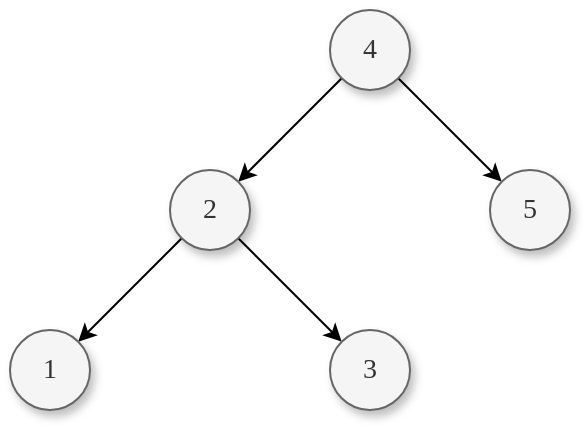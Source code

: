 <mxfile version="15.9.4" type="github">
  <diagram id="wtNbhttSWoecxYJD1n8j" name="第 1 页">
    <mxGraphModel dx="701" dy="422" grid="1" gridSize="10" guides="1" tooltips="1" connect="1" arrows="1" fold="1" page="1" pageScale="1" pageWidth="827" pageHeight="1169" math="0" shadow="0">
      <root>
        <mxCell id="0" />
        <mxCell id="1" parent="0" />
        <mxCell id="XW8fHVH1cxQYKEwjrUYi-13" style="edgeStyle=none;rounded=0;orthogonalLoop=1;jettySize=auto;html=1;exitX=0;exitY=1;exitDx=0;exitDy=0;entryX=1;entryY=0;entryDx=0;entryDy=0;fontFamily=Comic Sans MS;fontSize=14;" edge="1" parent="1" source="XW8fHVH1cxQYKEwjrUYi-7" target="XW8fHVH1cxQYKEwjrUYi-8">
          <mxGeometry relative="1" as="geometry" />
        </mxCell>
        <mxCell id="XW8fHVH1cxQYKEwjrUYi-14" style="edgeStyle=none;rounded=0;orthogonalLoop=1;jettySize=auto;html=1;exitX=1;exitY=1;exitDx=0;exitDy=0;fontFamily=Comic Sans MS;fontSize=14;entryX=0;entryY=0;entryDx=0;entryDy=0;" edge="1" parent="1" source="XW8fHVH1cxQYKEwjrUYi-7" target="XW8fHVH1cxQYKEwjrUYi-9">
          <mxGeometry relative="1" as="geometry" />
        </mxCell>
        <mxCell id="XW8fHVH1cxQYKEwjrUYi-7" value="&lt;font style=&quot;font-size: 14px&quot; face=&quot;Comic Sans MS&quot;&gt;4&lt;/font&gt;" style="ellipse;whiteSpace=wrap;html=1;aspect=fixed;shadow=1;fillColor=#f5f5f5;fontColor=#333333;strokeColor=#666666;" vertex="1" parent="1">
          <mxGeometry x="320" y="160" width="40" height="40" as="geometry" />
        </mxCell>
        <mxCell id="XW8fHVH1cxQYKEwjrUYi-15" style="edgeStyle=none;rounded=0;orthogonalLoop=1;jettySize=auto;html=1;exitX=0;exitY=1;exitDx=0;exitDy=0;entryX=1;entryY=0;entryDx=0;entryDy=0;fontFamily=Comic Sans MS;fontSize=14;" edge="1" parent="1" source="XW8fHVH1cxQYKEwjrUYi-8" target="XW8fHVH1cxQYKEwjrUYi-10">
          <mxGeometry relative="1" as="geometry" />
        </mxCell>
        <mxCell id="XW8fHVH1cxQYKEwjrUYi-16" style="edgeStyle=none;rounded=0;orthogonalLoop=1;jettySize=auto;html=1;exitX=1;exitY=1;exitDx=0;exitDy=0;entryX=0;entryY=0;entryDx=0;entryDy=0;fontFamily=Comic Sans MS;fontSize=14;" edge="1" parent="1" source="XW8fHVH1cxQYKEwjrUYi-8" target="XW8fHVH1cxQYKEwjrUYi-11">
          <mxGeometry relative="1" as="geometry" />
        </mxCell>
        <mxCell id="XW8fHVH1cxQYKEwjrUYi-8" value="&lt;font style=&quot;font-size: 14px&quot; face=&quot;Comic Sans MS&quot;&gt;2&lt;/font&gt;" style="ellipse;whiteSpace=wrap;html=1;aspect=fixed;shadow=1;fillColor=#f5f5f5;fontColor=#333333;strokeColor=#666666;" vertex="1" parent="1">
          <mxGeometry x="240" y="240" width="40" height="40" as="geometry" />
        </mxCell>
        <mxCell id="XW8fHVH1cxQYKEwjrUYi-9" value="&lt;font style=&quot;font-size: 14px&quot; face=&quot;Comic Sans MS&quot;&gt;5&lt;/font&gt;" style="ellipse;whiteSpace=wrap;html=1;aspect=fixed;shadow=1;fillColor=#f5f5f5;fontColor=#333333;strokeColor=#666666;" vertex="1" parent="1">
          <mxGeometry x="400" y="240" width="40" height="40" as="geometry" />
        </mxCell>
        <mxCell id="XW8fHVH1cxQYKEwjrUYi-10" value="&lt;font style=&quot;font-size: 14px&quot; face=&quot;Comic Sans MS&quot;&gt;1&lt;/font&gt;" style="ellipse;whiteSpace=wrap;html=1;aspect=fixed;shadow=1;fillColor=#f5f5f5;fontColor=#333333;strokeColor=#666666;" vertex="1" parent="1">
          <mxGeometry x="160" y="320" width="40" height="40" as="geometry" />
        </mxCell>
        <mxCell id="XW8fHVH1cxQYKEwjrUYi-11" value="&lt;font style=&quot;font-size: 14px&quot; face=&quot;Comic Sans MS&quot;&gt;3&lt;/font&gt;" style="ellipse;whiteSpace=wrap;html=1;aspect=fixed;shadow=1;fillColor=#f5f5f5;fontColor=#333333;strokeColor=#666666;" vertex="1" parent="1">
          <mxGeometry x="320" y="320" width="40" height="40" as="geometry" />
        </mxCell>
      </root>
    </mxGraphModel>
  </diagram>
</mxfile>

